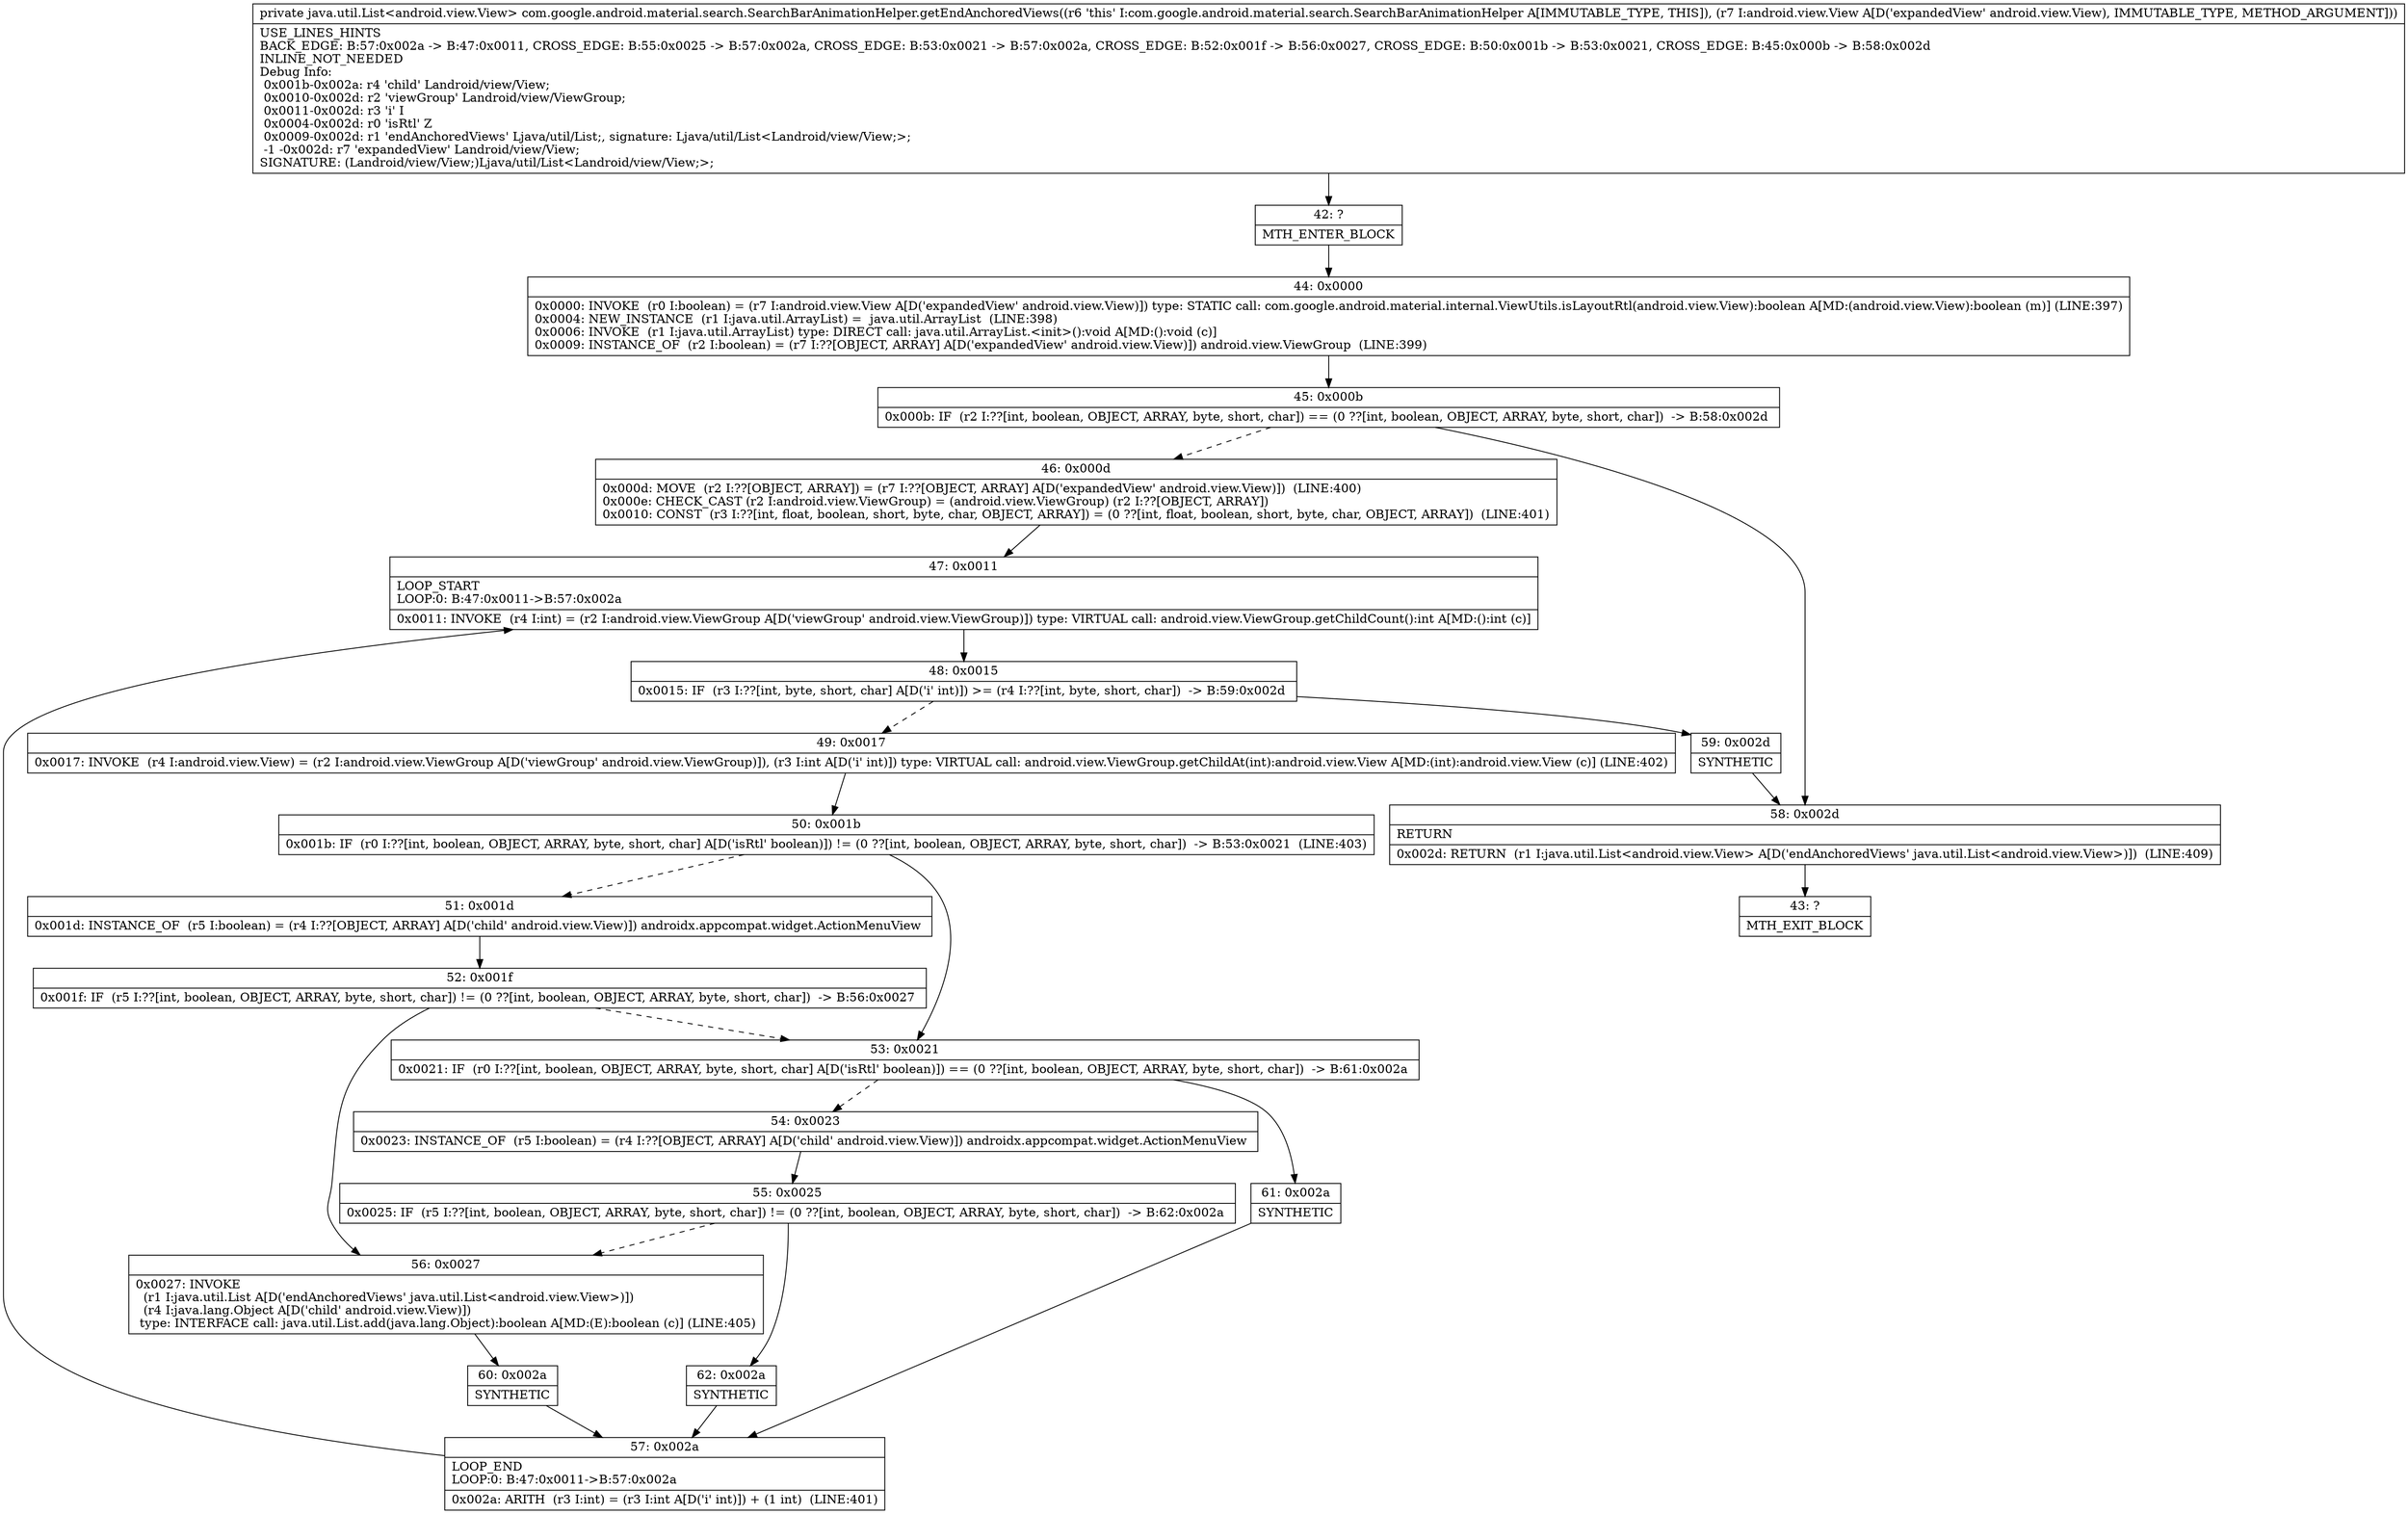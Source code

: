 digraph "CFG forcom.google.android.material.search.SearchBarAnimationHelper.getEndAnchoredViews(Landroid\/view\/View;)Ljava\/util\/List;" {
Node_42 [shape=record,label="{42\:\ ?|MTH_ENTER_BLOCK\l}"];
Node_44 [shape=record,label="{44\:\ 0x0000|0x0000: INVOKE  (r0 I:boolean) = (r7 I:android.view.View A[D('expandedView' android.view.View)]) type: STATIC call: com.google.android.material.internal.ViewUtils.isLayoutRtl(android.view.View):boolean A[MD:(android.view.View):boolean (m)] (LINE:397)\l0x0004: NEW_INSTANCE  (r1 I:java.util.ArrayList) =  java.util.ArrayList  (LINE:398)\l0x0006: INVOKE  (r1 I:java.util.ArrayList) type: DIRECT call: java.util.ArrayList.\<init\>():void A[MD:():void (c)]\l0x0009: INSTANCE_OF  (r2 I:boolean) = (r7 I:??[OBJECT, ARRAY] A[D('expandedView' android.view.View)]) android.view.ViewGroup  (LINE:399)\l}"];
Node_45 [shape=record,label="{45\:\ 0x000b|0x000b: IF  (r2 I:??[int, boolean, OBJECT, ARRAY, byte, short, char]) == (0 ??[int, boolean, OBJECT, ARRAY, byte, short, char])  \-\> B:58:0x002d \l}"];
Node_46 [shape=record,label="{46\:\ 0x000d|0x000d: MOVE  (r2 I:??[OBJECT, ARRAY]) = (r7 I:??[OBJECT, ARRAY] A[D('expandedView' android.view.View)])  (LINE:400)\l0x000e: CHECK_CAST (r2 I:android.view.ViewGroup) = (android.view.ViewGroup) (r2 I:??[OBJECT, ARRAY]) \l0x0010: CONST  (r3 I:??[int, float, boolean, short, byte, char, OBJECT, ARRAY]) = (0 ??[int, float, boolean, short, byte, char, OBJECT, ARRAY])  (LINE:401)\l}"];
Node_47 [shape=record,label="{47\:\ 0x0011|LOOP_START\lLOOP:0: B:47:0x0011\-\>B:57:0x002a\l|0x0011: INVOKE  (r4 I:int) = (r2 I:android.view.ViewGroup A[D('viewGroup' android.view.ViewGroup)]) type: VIRTUAL call: android.view.ViewGroup.getChildCount():int A[MD:():int (c)]\l}"];
Node_48 [shape=record,label="{48\:\ 0x0015|0x0015: IF  (r3 I:??[int, byte, short, char] A[D('i' int)]) \>= (r4 I:??[int, byte, short, char])  \-\> B:59:0x002d \l}"];
Node_49 [shape=record,label="{49\:\ 0x0017|0x0017: INVOKE  (r4 I:android.view.View) = (r2 I:android.view.ViewGroup A[D('viewGroup' android.view.ViewGroup)]), (r3 I:int A[D('i' int)]) type: VIRTUAL call: android.view.ViewGroup.getChildAt(int):android.view.View A[MD:(int):android.view.View (c)] (LINE:402)\l}"];
Node_50 [shape=record,label="{50\:\ 0x001b|0x001b: IF  (r0 I:??[int, boolean, OBJECT, ARRAY, byte, short, char] A[D('isRtl' boolean)]) != (0 ??[int, boolean, OBJECT, ARRAY, byte, short, char])  \-\> B:53:0x0021  (LINE:403)\l}"];
Node_51 [shape=record,label="{51\:\ 0x001d|0x001d: INSTANCE_OF  (r5 I:boolean) = (r4 I:??[OBJECT, ARRAY] A[D('child' android.view.View)]) androidx.appcompat.widget.ActionMenuView \l}"];
Node_52 [shape=record,label="{52\:\ 0x001f|0x001f: IF  (r5 I:??[int, boolean, OBJECT, ARRAY, byte, short, char]) != (0 ??[int, boolean, OBJECT, ARRAY, byte, short, char])  \-\> B:56:0x0027 \l}"];
Node_56 [shape=record,label="{56\:\ 0x0027|0x0027: INVOKE  \l  (r1 I:java.util.List A[D('endAnchoredViews' java.util.List\<android.view.View\>)])\l  (r4 I:java.lang.Object A[D('child' android.view.View)])\l type: INTERFACE call: java.util.List.add(java.lang.Object):boolean A[MD:(E):boolean (c)] (LINE:405)\l}"];
Node_60 [shape=record,label="{60\:\ 0x002a|SYNTHETIC\l}"];
Node_57 [shape=record,label="{57\:\ 0x002a|LOOP_END\lLOOP:0: B:47:0x0011\-\>B:57:0x002a\l|0x002a: ARITH  (r3 I:int) = (r3 I:int A[D('i' int)]) + (1 int)  (LINE:401)\l}"];
Node_53 [shape=record,label="{53\:\ 0x0021|0x0021: IF  (r0 I:??[int, boolean, OBJECT, ARRAY, byte, short, char] A[D('isRtl' boolean)]) == (0 ??[int, boolean, OBJECT, ARRAY, byte, short, char])  \-\> B:61:0x002a \l}"];
Node_54 [shape=record,label="{54\:\ 0x0023|0x0023: INSTANCE_OF  (r5 I:boolean) = (r4 I:??[OBJECT, ARRAY] A[D('child' android.view.View)]) androidx.appcompat.widget.ActionMenuView \l}"];
Node_55 [shape=record,label="{55\:\ 0x0025|0x0025: IF  (r5 I:??[int, boolean, OBJECT, ARRAY, byte, short, char]) != (0 ??[int, boolean, OBJECT, ARRAY, byte, short, char])  \-\> B:62:0x002a \l}"];
Node_62 [shape=record,label="{62\:\ 0x002a|SYNTHETIC\l}"];
Node_61 [shape=record,label="{61\:\ 0x002a|SYNTHETIC\l}"];
Node_59 [shape=record,label="{59\:\ 0x002d|SYNTHETIC\l}"];
Node_58 [shape=record,label="{58\:\ 0x002d|RETURN\l|0x002d: RETURN  (r1 I:java.util.List\<android.view.View\> A[D('endAnchoredViews' java.util.List\<android.view.View\>)])  (LINE:409)\l}"];
Node_43 [shape=record,label="{43\:\ ?|MTH_EXIT_BLOCK\l}"];
MethodNode[shape=record,label="{private java.util.List\<android.view.View\> com.google.android.material.search.SearchBarAnimationHelper.getEndAnchoredViews((r6 'this' I:com.google.android.material.search.SearchBarAnimationHelper A[IMMUTABLE_TYPE, THIS]), (r7 I:android.view.View A[D('expandedView' android.view.View), IMMUTABLE_TYPE, METHOD_ARGUMENT]))  | USE_LINES_HINTS\lBACK_EDGE: B:57:0x002a \-\> B:47:0x0011, CROSS_EDGE: B:55:0x0025 \-\> B:57:0x002a, CROSS_EDGE: B:53:0x0021 \-\> B:57:0x002a, CROSS_EDGE: B:52:0x001f \-\> B:56:0x0027, CROSS_EDGE: B:50:0x001b \-\> B:53:0x0021, CROSS_EDGE: B:45:0x000b \-\> B:58:0x002d\lINLINE_NOT_NEEDED\lDebug Info:\l  0x001b\-0x002a: r4 'child' Landroid\/view\/View;\l  0x0010\-0x002d: r2 'viewGroup' Landroid\/view\/ViewGroup;\l  0x0011\-0x002d: r3 'i' I\l  0x0004\-0x002d: r0 'isRtl' Z\l  0x0009\-0x002d: r1 'endAnchoredViews' Ljava\/util\/List;, signature: Ljava\/util\/List\<Landroid\/view\/View;\>;\l  \-1 \-0x002d: r7 'expandedView' Landroid\/view\/View;\lSIGNATURE: (Landroid\/view\/View;)Ljava\/util\/List\<Landroid\/view\/View;\>;\l}"];
MethodNode -> Node_42;Node_42 -> Node_44;
Node_44 -> Node_45;
Node_45 -> Node_46[style=dashed];
Node_45 -> Node_58;
Node_46 -> Node_47;
Node_47 -> Node_48;
Node_48 -> Node_49[style=dashed];
Node_48 -> Node_59;
Node_49 -> Node_50;
Node_50 -> Node_51[style=dashed];
Node_50 -> Node_53;
Node_51 -> Node_52;
Node_52 -> Node_53[style=dashed];
Node_52 -> Node_56;
Node_56 -> Node_60;
Node_60 -> Node_57;
Node_57 -> Node_47;
Node_53 -> Node_54[style=dashed];
Node_53 -> Node_61;
Node_54 -> Node_55;
Node_55 -> Node_56[style=dashed];
Node_55 -> Node_62;
Node_62 -> Node_57;
Node_61 -> Node_57;
Node_59 -> Node_58;
Node_58 -> Node_43;
}

